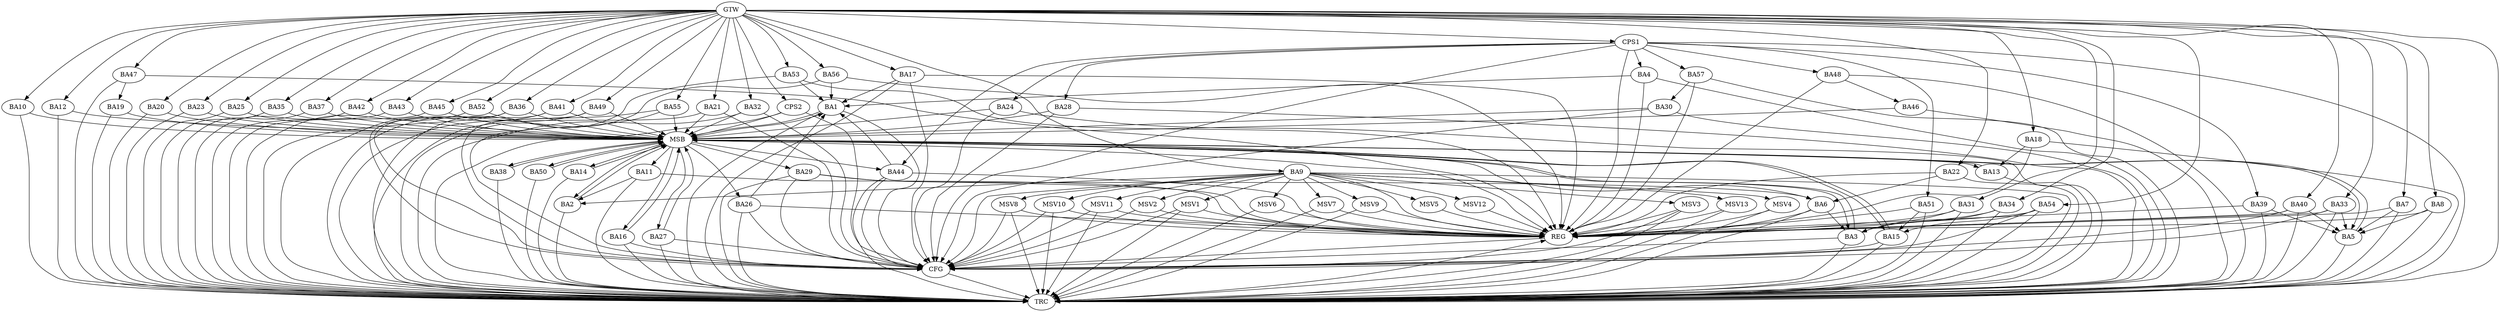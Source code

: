 strict digraph G {
  BA1 [ label="BA1" ];
  BA2 [ label="BA2" ];
  BA3 [ label="BA3" ];
  BA4 [ label="BA4" ];
  BA5 [ label="BA5" ];
  BA6 [ label="BA6" ];
  BA7 [ label="BA7" ];
  BA8 [ label="BA8" ];
  BA9 [ label="BA9" ];
  BA10 [ label="BA10" ];
  BA11 [ label="BA11" ];
  BA12 [ label="BA12" ];
  BA13 [ label="BA13" ];
  BA14 [ label="BA14" ];
  BA15 [ label="BA15" ];
  BA16 [ label="BA16" ];
  BA17 [ label="BA17" ];
  BA18 [ label="BA18" ];
  BA19 [ label="BA19" ];
  BA20 [ label="BA20" ];
  BA21 [ label="BA21" ];
  BA22 [ label="BA22" ];
  BA23 [ label="BA23" ];
  BA24 [ label="BA24" ];
  BA25 [ label="BA25" ];
  BA26 [ label="BA26" ];
  BA27 [ label="BA27" ];
  BA28 [ label="BA28" ];
  BA29 [ label="BA29" ];
  BA30 [ label="BA30" ];
  BA31 [ label="BA31" ];
  BA32 [ label="BA32" ];
  BA33 [ label="BA33" ];
  BA34 [ label="BA34" ];
  BA35 [ label="BA35" ];
  BA36 [ label="BA36" ];
  BA37 [ label="BA37" ];
  BA38 [ label="BA38" ];
  BA39 [ label="BA39" ];
  BA40 [ label="BA40" ];
  BA41 [ label="BA41" ];
  BA42 [ label="BA42" ];
  BA43 [ label="BA43" ];
  BA44 [ label="BA44" ];
  BA45 [ label="BA45" ];
  BA46 [ label="BA46" ];
  BA47 [ label="BA47" ];
  BA48 [ label="BA48" ];
  BA49 [ label="BA49" ];
  BA50 [ label="BA50" ];
  BA51 [ label="BA51" ];
  BA52 [ label="BA52" ];
  BA53 [ label="BA53" ];
  BA54 [ label="BA54" ];
  BA55 [ label="BA55" ];
  BA56 [ label="BA56" ];
  BA57 [ label="BA57" ];
  CPS1 [ label="CPS1" ];
  CPS2 [ label="CPS2" ];
  GTW [ label="GTW" ];
  REG [ label="REG" ];
  MSB [ label="MSB" ];
  CFG [ label="CFG" ];
  TRC [ label="TRC" ];
  MSV1 [ label="MSV1" ];
  MSV2 [ label="MSV2" ];
  MSV3 [ label="MSV3" ];
  MSV4 [ label="MSV4" ];
  MSV5 [ label="MSV5" ];
  MSV6 [ label="MSV6" ];
  MSV7 [ label="MSV7" ];
  MSV8 [ label="MSV8" ];
  MSV9 [ label="MSV9" ];
  MSV10 [ label="MSV10" ];
  MSV11 [ label="MSV11" ];
  MSV12 [ label="MSV12" ];
  MSV13 [ label="MSV13" ];
  BA4 -> BA1;
  BA6 -> BA3;
  BA7 -> BA5;
  BA8 -> BA5;
  BA9 -> BA2;
  BA11 -> BA2;
  BA17 -> BA1;
  BA18 -> BA13;
  BA22 -> BA6;
  BA26 -> BA1;
  BA29 -> BA6;
  BA31 -> BA3;
  BA33 -> BA5;
  BA34 -> BA3;
  BA39 -> BA5;
  BA40 -> BA5;
  BA44 -> BA1;
  BA47 -> BA19;
  BA48 -> BA46;
  BA51 -> BA15;
  BA53 -> BA1;
  BA54 -> BA15;
  BA56 -> BA1;
  BA57 -> BA30;
  CPS1 -> BA48;
  CPS1 -> BA57;
  CPS1 -> BA4;
  CPS1 -> BA39;
  CPS1 -> BA28;
  CPS1 -> BA44;
  CPS1 -> BA24;
  CPS1 -> BA51;
  GTW -> BA7;
  GTW -> BA8;
  GTW -> BA9;
  GTW -> BA10;
  GTW -> BA12;
  GTW -> BA17;
  GTW -> BA18;
  GTW -> BA20;
  GTW -> BA21;
  GTW -> BA22;
  GTW -> BA23;
  GTW -> BA25;
  GTW -> BA31;
  GTW -> BA32;
  GTW -> BA33;
  GTW -> BA34;
  GTW -> BA35;
  GTW -> BA36;
  GTW -> BA37;
  GTW -> BA40;
  GTW -> BA41;
  GTW -> BA42;
  GTW -> BA43;
  GTW -> BA45;
  GTW -> BA47;
  GTW -> BA49;
  GTW -> BA52;
  GTW -> BA53;
  GTW -> BA54;
  GTW -> BA55;
  GTW -> BA56;
  GTW -> CPS1;
  GTW -> CPS2;
  BA4 -> REG;
  BA6 -> REG;
  BA7 -> REG;
  BA8 -> REG;
  BA9 -> REG;
  BA11 -> REG;
  BA17 -> REG;
  BA18 -> REG;
  BA22 -> REG;
  BA26 -> REG;
  BA29 -> REG;
  BA31 -> REG;
  BA33 -> REG;
  BA34 -> REG;
  BA39 -> REG;
  BA40 -> REG;
  BA44 -> REG;
  BA47 -> REG;
  BA48 -> REG;
  BA51 -> REG;
  BA53 -> REG;
  BA54 -> REG;
  BA56 -> REG;
  BA57 -> REG;
  CPS1 -> REG;
  BA1 -> MSB;
  MSB -> BA2;
  MSB -> REG;
  BA2 -> MSB;
  MSB -> BA1;
  BA3 -> MSB;
  BA5 -> MSB;
  BA10 -> MSB;
  MSB -> BA5;
  BA12 -> MSB;
  BA13 -> MSB;
  BA14 -> MSB;
  BA15 -> MSB;
  MSB -> BA6;
  BA16 -> MSB;
  BA19 -> MSB;
  BA20 -> MSB;
  BA21 -> MSB;
  BA23 -> MSB;
  BA24 -> MSB;
  MSB -> BA16;
  BA25 -> MSB;
  BA27 -> MSB;
  MSB -> BA15;
  BA28 -> MSB;
  MSB -> BA3;
  BA30 -> MSB;
  MSB -> BA14;
  BA32 -> MSB;
  MSB -> BA26;
  BA35 -> MSB;
  BA36 -> MSB;
  MSB -> BA11;
  BA37 -> MSB;
  BA38 -> MSB;
  BA41 -> MSB;
  BA42 -> MSB;
  BA43 -> MSB;
  BA45 -> MSB;
  BA46 -> MSB;
  MSB -> BA27;
  BA49 -> MSB;
  MSB -> BA29;
  BA50 -> MSB;
  MSB -> BA44;
  BA52 -> MSB;
  MSB -> BA50;
  BA55 -> MSB;
  MSB -> BA38;
  CPS2 -> MSB;
  MSB -> BA13;
  BA1 -> CFG;
  BA44 -> CFG;
  BA26 -> CFG;
  BA28 -> CFG;
  BA15 -> CFG;
  BA33 -> CFG;
  CPS2 -> CFG;
  BA55 -> CFG;
  BA54 -> CFG;
  BA27 -> CFG;
  BA49 -> CFG;
  BA36 -> CFG;
  BA41 -> CFG;
  BA9 -> CFG;
  CPS1 -> CFG;
  BA24 -> CFG;
  BA16 -> CFG;
  BA30 -> CFG;
  BA21 -> CFG;
  BA29 -> CFG;
  BA40 -> CFG;
  BA17 -> CFG;
  BA3 -> CFG;
  BA32 -> CFG;
  REG -> CFG;
  BA1 -> TRC;
  BA2 -> TRC;
  BA3 -> TRC;
  BA4 -> TRC;
  BA5 -> TRC;
  BA6 -> TRC;
  BA7 -> TRC;
  BA8 -> TRC;
  BA9 -> TRC;
  BA10 -> TRC;
  BA11 -> TRC;
  BA12 -> TRC;
  BA13 -> TRC;
  BA14 -> TRC;
  BA15 -> TRC;
  BA16 -> TRC;
  BA17 -> TRC;
  BA18 -> TRC;
  BA19 -> TRC;
  BA20 -> TRC;
  BA21 -> TRC;
  BA22 -> TRC;
  BA23 -> TRC;
  BA24 -> TRC;
  BA25 -> TRC;
  BA26 -> TRC;
  BA27 -> TRC;
  BA28 -> TRC;
  BA29 -> TRC;
  BA30 -> TRC;
  BA31 -> TRC;
  BA32 -> TRC;
  BA33 -> TRC;
  BA34 -> TRC;
  BA35 -> TRC;
  BA36 -> TRC;
  BA37 -> TRC;
  BA38 -> TRC;
  BA39 -> TRC;
  BA40 -> TRC;
  BA41 -> TRC;
  BA42 -> TRC;
  BA43 -> TRC;
  BA44 -> TRC;
  BA45 -> TRC;
  BA46 -> TRC;
  BA47 -> TRC;
  BA48 -> TRC;
  BA49 -> TRC;
  BA50 -> TRC;
  BA51 -> TRC;
  BA52 -> TRC;
  BA53 -> TRC;
  BA54 -> TRC;
  BA55 -> TRC;
  BA56 -> TRC;
  BA57 -> TRC;
  CPS1 -> TRC;
  CPS2 -> TRC;
  GTW -> TRC;
  CFG -> TRC;
  TRC -> REG;
  BA9 -> MSV1;
  BA9 -> MSV2;
  BA9 -> MSV3;
  BA9 -> MSV4;
  MSV1 -> REG;
  MSV1 -> TRC;
  MSV1 -> CFG;
  MSV2 -> REG;
  MSV2 -> CFG;
  MSV3 -> REG;
  MSV3 -> TRC;
  MSV3 -> CFG;
  MSV4 -> REG;
  MSV4 -> TRC;
  BA9 -> MSV5;
  BA9 -> MSV6;
  MSV5 -> REG;
  MSV6 -> REG;
  MSV6 -> TRC;
  BA9 -> MSV7;
  BA9 -> MSV8;
  BA9 -> MSV9;
  MSV7 -> REG;
  MSV7 -> TRC;
  MSV8 -> REG;
  MSV8 -> TRC;
  MSV8 -> CFG;
  MSV9 -> REG;
  MSV9 -> TRC;
  BA9 -> MSV10;
  MSV10 -> REG;
  MSV10 -> TRC;
  MSV10 -> CFG;
  BA9 -> MSV11;
  BA9 -> MSV12;
  BA9 -> MSV13;
  MSV11 -> REG;
  MSV11 -> TRC;
  MSV11 -> CFG;
  MSV12 -> REG;
  MSV13 -> REG;
  MSV13 -> TRC;
}
